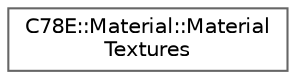 digraph "Graphical Class Hierarchy"
{
 // LATEX_PDF_SIZE
  bgcolor="transparent";
  edge [fontname=Helvetica,fontsize=10,labelfontname=Helvetica,labelfontsize=10];
  node [fontname=Helvetica,fontsize=10,shape=box,height=0.2,width=0.4];
  rankdir="LR";
  Node0 [id="Node000000",label="C78E::Material::Material\lTextures",height=0.2,width=0.4,color="grey40", fillcolor="white", style="filled",URL="$d9/dde/struct_c78_e_1_1_material_1_1_material_textures.html",tooltip=" "];
}
